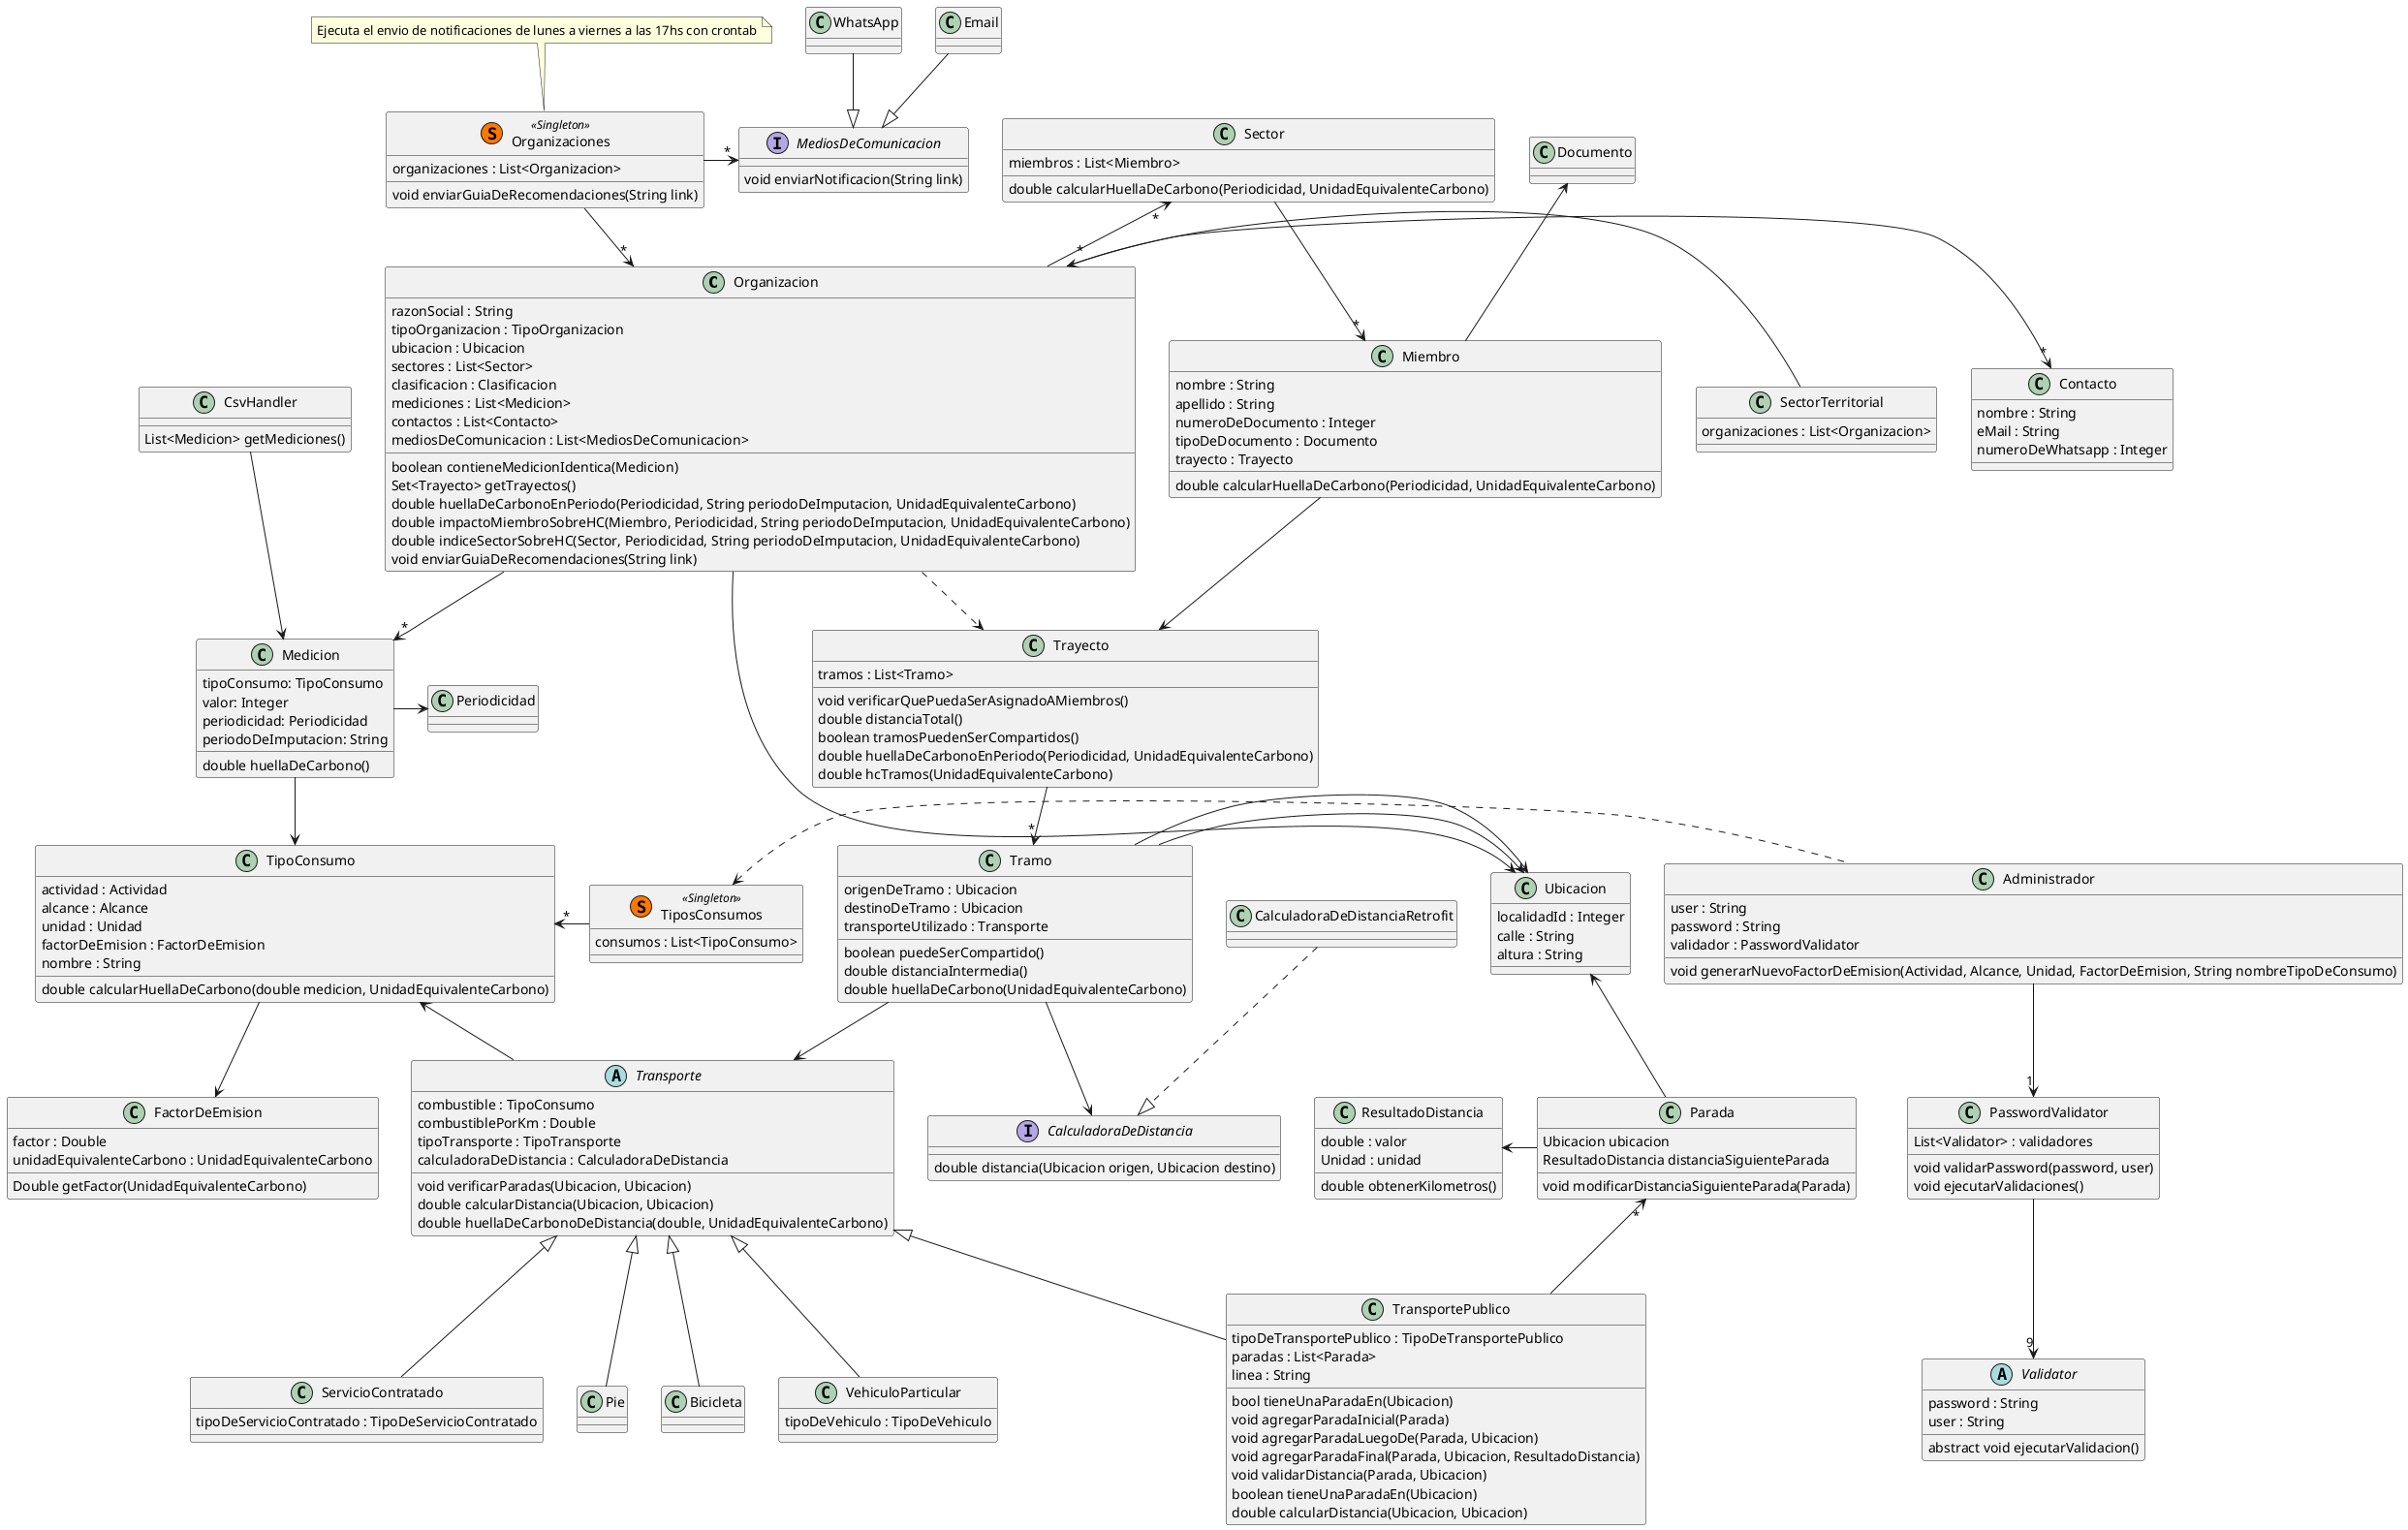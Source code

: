 @startuml TPA-3-Simplificado

class Organizacion {
  razonSocial : String
  tipoOrganizacion : TipoOrganizacion
  ubicacion : Ubicacion
  sectores : List<Sector>
  clasificacion : Clasificacion
  mediciones : List<Medicion>
  contactos : List<Contacto>
  mediosDeComunicacion : List<MediosDeComunicacion>
  boolean contieneMedicionIdentica(Medicion)
  Set<Trayecto> getTrayectos()
  double huellaDeCarbonoEnPeriodo(Periodicidad, String periodoDeImputacion, UnidadEquivalenteCarbono)
  double impactoMiembroSobreHC(Miembro, Periodicidad, String periodoDeImputacion, UnidadEquivalenteCarbono)
  double indiceSectorSobreHC(Sector, Periodicidad, String periodoDeImputacion, UnidadEquivalenteCarbono)
  void enviarGuiaDeRecomendaciones(String link)
}
' impactoMiembroSobreHC -> llamo a huellaDeCarbonoEnPeriodo, y calcularHuellaDeCarbono de Miembro,
' y divido el resultado para obtener el porcentaje 
' verificarQueSeanMiembros -> valida que en la lista de miembros todos pertenezcan a la organizacion
' asignarTrayectoA -> llama a verificarQueSeanMiembros para lista de miembros,
' y verificarQuePuedaSerAsignadoAMiembros para el trayecto, si pasan las validaciones,
' a todos los miembros de la lista se le asigna el trayecto

class Contacto {
  nombre : String
  eMail : String
  numeroDeWhatsapp : Integer
}

class Organizaciones <<(S,#FF7700) Singleton>> {
  organizaciones : List<Organizacion>
  void enviarGuiaDeRecomendaciones(String link)
}

Organizacion -right->"*" Contacto
Organizaciones -->"*" Organizacion
Organizaciones -right->"*" MediosDeComunicacion

interface MediosDeComunicacion {
  void enviarNotificacion(String link) 
}


MediosDeComunicacion <|-up- WhatsApp
MediosDeComunicacion <|-up- Email

class SectorTerritorial {
  organizaciones : List<Organizacion>
}

SectorTerritorial -left->"*" Organizacion

class TiposConsumos <<(S,#FF7700) Singleton>> {
  consumos : List<TipoConsumo>
}

' RepoTiposConsumos es singleton (repositorio de objetos)
TiposConsumos -left->"*" TipoConsumo

class TipoConsumo {
  actividad : Actividad
  alcance : Alcance
  unidad : Unidad
  factorDeEmision : FactorDeEmision
  nombre : String
  double calcularHuellaDeCarbono(double medicion, UnidadEquivalenteCarbono)
}
' void setFactorDeEmision(double)

class FactorDeEmision {
  factor : Double
  unidadEquivalenteCarbono : UnidadEquivalenteCarbono
  Double getFactor(UnidadEquivalenteCarbono)
}

class Medicion {
  tipoConsumo: TipoConsumo
  valor: Integer
  periodicidad: Periodicidad
  periodoDeImputacion: String
  double huellaDeCarbono()
}

class Ubicacion {
  localidadId : Integer
  calle : String
  altura : String
}

class Sector {
  miembros : List<Miembro>
  double calcularHuellaDeCarbono(Periodicidad, UnidadEquivalenteCarbono)
}

class Miembro {
  nombre : String
  apellido : String
  numeroDeDocumento : Integer
  tipoDeDocumento : Documento
  trayecto : Trayecto
  double calcularHuellaDeCarbono(Periodicidad, UnidadEquivalenteCarbono)
}

' Usamos strategy para los medios de transportes
abstract Transporte {
  combustible : TipoConsumo
  combustiblePorKm : Double
  tipoTransporte : TipoTransporte
  calculadoraDeDistancia : CalculadoraDeDistancia
  void verificarParadas(Ubicacion, Ubicacion)
  double calcularDistancia(Ubicacion, Ubicacion)
  double huellaDeCarbonoDeDistancia(double, UnidadEquivalenteCarbono)
}


class VehiculoParticular {
  tipoDeVehiculo : TipoDeVehiculo
}

class TransportePublico {
  tipoDeTransportePublico : TipoDeTransportePublico
  paradas : List<Parada>
  linea : String
  bool tieneUnaParadaEn(Ubicacion)
  void agregarParadaInicial(Parada)
  void agregarParadaLuegoDe(Parada, Ubicacion)
  void agregarParadaFinal(Parada, Ubicacion, ResultadoDistancia)
  void validarDistancia(Parada, Ubicacion)
  boolean tieneUnaParadaEn(Ubicacion)
  double calcularDistancia(Ubicacion, Ubicacion)
}

class ServicioContratado {
  tipoDeServicioContratado : TipoDeServicioContratado
}

' Se refiere a caminar o a bicicleta
class Pie {

}

class Bicicleta {

}


class Tramo {
  origenDeTramo : Ubicacion
  destinoDeTramo : Ubicacion
  transporteUtilizado : Transporte
  boolean puedeSerCompartido()
  double distanciaIntermedia()
  double huellaDeCarbono(UnidadEquivalenteCarbono)
}
' puedeSerCompartido -> valida que el tipo de transporte del tramo sea
' vehiculo particular o de servicio contratado

class Trayecto {
  tramos : List<Tramo>
  void verificarQuePuedaSerAsignadoAMiembros()
  double distanciaTotal()
  boolean tramosPuedenSerCompartidos()
  double huellaDeCarbonoEnPeriodo(Periodicidad, UnidadEquivalenteCarbono)
  double hcTramos(UnidadEquivalenteCarbono)
}
' verificarQuePuedaSerAsignadoAMiembros -> llama para cada tramo al validarTramoCompartido

interface CalculadoraDeDistancia {
  double distancia(Ubicacion origen, Ubicacion destino)
}

class CalculadoraDeDistanciaRetrofit {

}

class ResultadoDistancia {
  double : valor
  Unidad : unidad
  double obtenerKilometros()
}

class Parada {
  Ubicacion ubicacion
  ResultadoDistancia distanciaSiguienteParada
  void modificarDistanciaSiguienteParada(Parada)
}

class Administrador {
  user : String
  password : String
  validador : PasswordValidator 
  void generarNuevoFactorDeEmision(Actividad, Alcance, Unidad, FactorDeEmision, String nombreTipoDeConsumo)
}

class PasswordValidator {
  List<Validator> : validadores
  void validarPassword(password, user)
  void ejecutarValidaciones()
}


abstract class Validator {
  password : String
  user : String
  abstract void ejecutarValidacion()
}

class CsvHandler {
  List<Medicion> getMediciones()
}

CsvHandler --> Medicion

Administrador .left.> TiposConsumos
Administrador -down->"1" PasswordValidator
PasswordValidator --> "9" Validator


Miembro "*"<-up- Sector
Organizacion -down-> Ubicacion
Organizacion -up->"*" Sector
Miembro -up-> Documento

Trayecto --> "*" Tramo
Trayecto <-left- Miembro
Tramo --> Transporte
Tramo -right-> Ubicacion
Tramo -right-> Ubicacion

TransportePublico -left->"*" Parada
TransportePublico -up-|> Transporte
VehiculoParticular -up-|> Transporte
Pie -up-|> Transporte
Bicicleta -up-|> Transporte
ServicioContratado -up-|> Transporte

Transporte -up-> TipoConsumo
TipoConsumo -down-> FactorDeEmision

Organizacion ..> Trayecto
Tramo --> CalculadoraDeDistancia
CalculadoraDeDistanciaRetrofit .down.|> CalculadoraDeDistancia

Organizacion -down->"*" Medicion
Medicion --> TipoConsumo
Medicion -right-> Periodicidad

Parada -left-> ResultadoDistancia
Parada -up-> Ubicacion

note top of Organizaciones
  Ejecuta el envio de notificaciones de lunes a viernes a las 17hs con crontab
end note

@enduml
